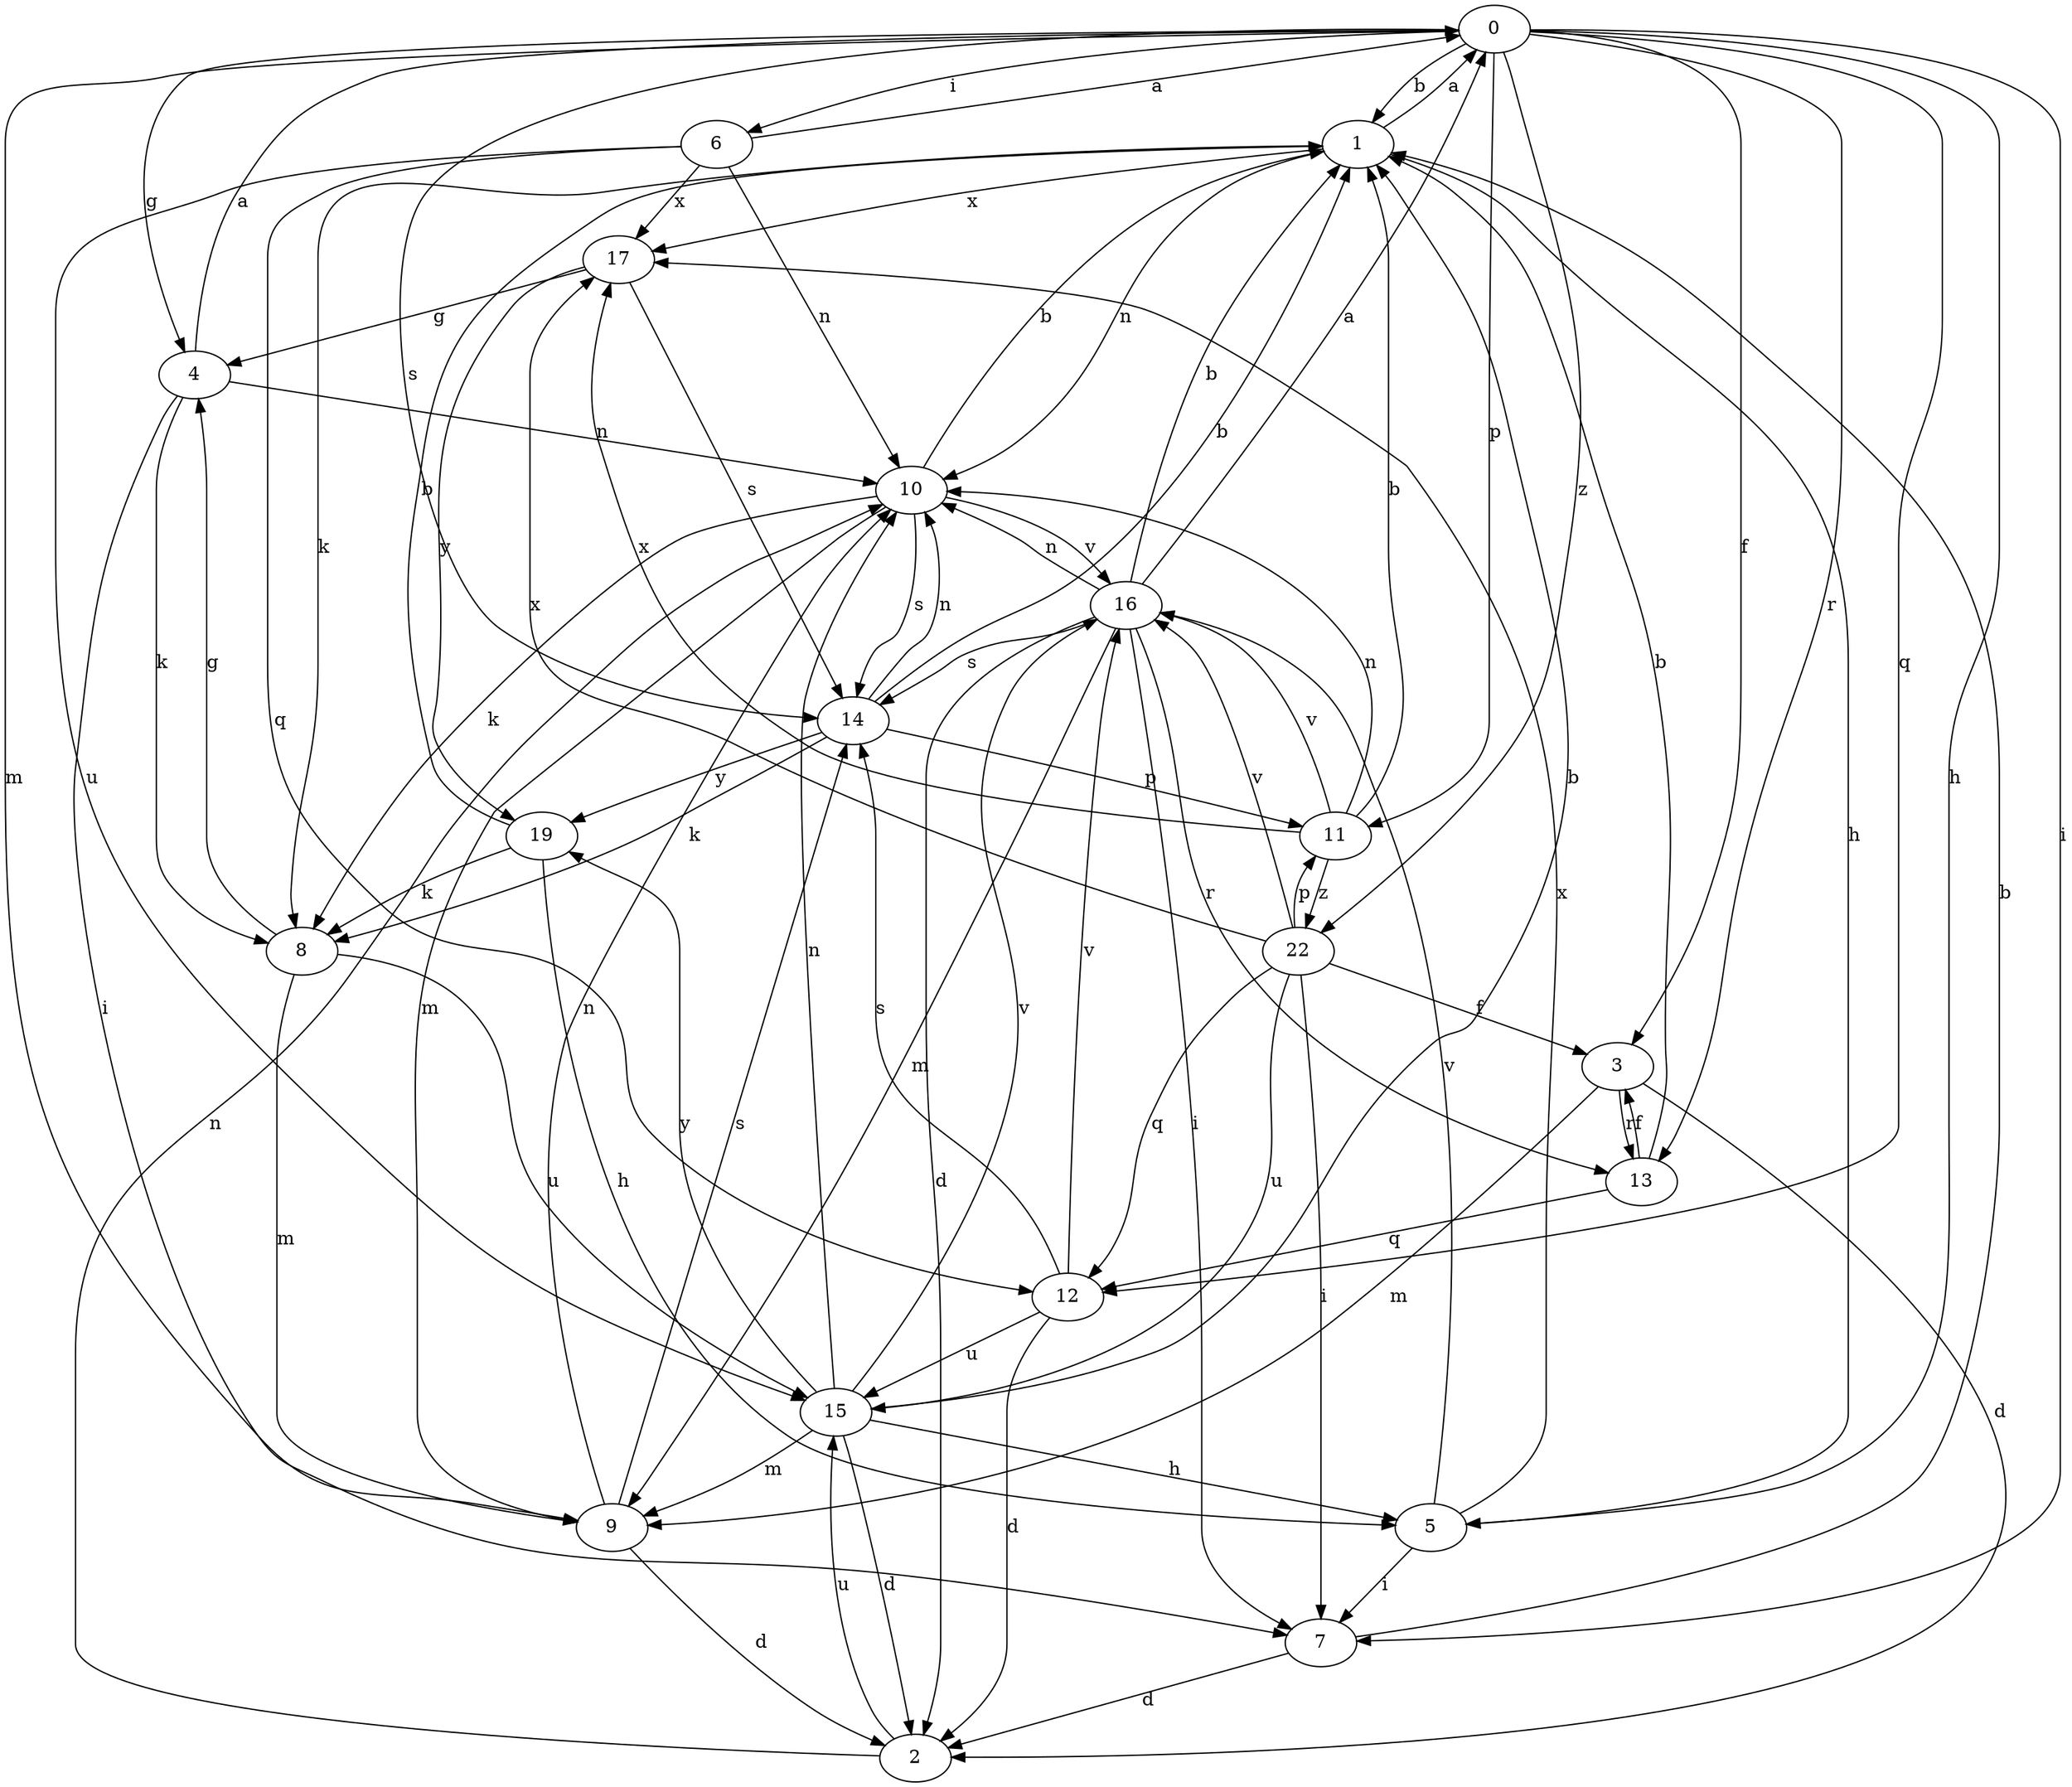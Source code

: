 strict digraph  {
0;
1;
2;
3;
4;
5;
6;
7;
8;
9;
10;
11;
12;
13;
14;
15;
16;
17;
19;
22;
0 -> 1  [label=b];
0 -> 3  [label=f];
0 -> 4  [label=g];
0 -> 5  [label=h];
0 -> 6  [label=i];
0 -> 7  [label=i];
0 -> 9  [label=m];
0 -> 11  [label=p];
0 -> 12  [label=q];
0 -> 13  [label=r];
0 -> 14  [label=s];
0 -> 22  [label=z];
1 -> 0  [label=a];
1 -> 5  [label=h];
1 -> 8  [label=k];
1 -> 10  [label=n];
1 -> 17  [label=x];
2 -> 10  [label=n];
2 -> 15  [label=u];
3 -> 2  [label=d];
3 -> 9  [label=m];
3 -> 13  [label=r];
4 -> 0  [label=a];
4 -> 7  [label=i];
4 -> 8  [label=k];
4 -> 10  [label=n];
5 -> 7  [label=i];
5 -> 16  [label=v];
5 -> 17  [label=x];
6 -> 0  [label=a];
6 -> 10  [label=n];
6 -> 12  [label=q];
6 -> 15  [label=u];
6 -> 17  [label=x];
7 -> 1  [label=b];
7 -> 2  [label=d];
8 -> 4  [label=g];
8 -> 9  [label=m];
8 -> 15  [label=u];
9 -> 2  [label=d];
9 -> 10  [label=n];
9 -> 14  [label=s];
10 -> 1  [label=b];
10 -> 8  [label=k];
10 -> 9  [label=m];
10 -> 14  [label=s];
10 -> 16  [label=v];
11 -> 1  [label=b];
11 -> 10  [label=n];
11 -> 16  [label=v];
11 -> 17  [label=x];
11 -> 22  [label=z];
12 -> 2  [label=d];
12 -> 14  [label=s];
12 -> 15  [label=u];
12 -> 16  [label=v];
13 -> 1  [label=b];
13 -> 3  [label=f];
13 -> 12  [label=q];
14 -> 1  [label=b];
14 -> 8  [label=k];
14 -> 10  [label=n];
14 -> 11  [label=p];
14 -> 19  [label=y];
15 -> 1  [label=b];
15 -> 2  [label=d];
15 -> 5  [label=h];
15 -> 9  [label=m];
15 -> 10  [label=n];
15 -> 16  [label=v];
15 -> 19  [label=y];
16 -> 0  [label=a];
16 -> 1  [label=b];
16 -> 2  [label=d];
16 -> 7  [label=i];
16 -> 9  [label=m];
16 -> 10  [label=n];
16 -> 13  [label=r];
16 -> 14  [label=s];
17 -> 4  [label=g];
17 -> 14  [label=s];
17 -> 19  [label=y];
19 -> 1  [label=b];
19 -> 5  [label=h];
19 -> 8  [label=k];
22 -> 3  [label=f];
22 -> 7  [label=i];
22 -> 11  [label=p];
22 -> 12  [label=q];
22 -> 15  [label=u];
22 -> 16  [label=v];
22 -> 17  [label=x];
}
